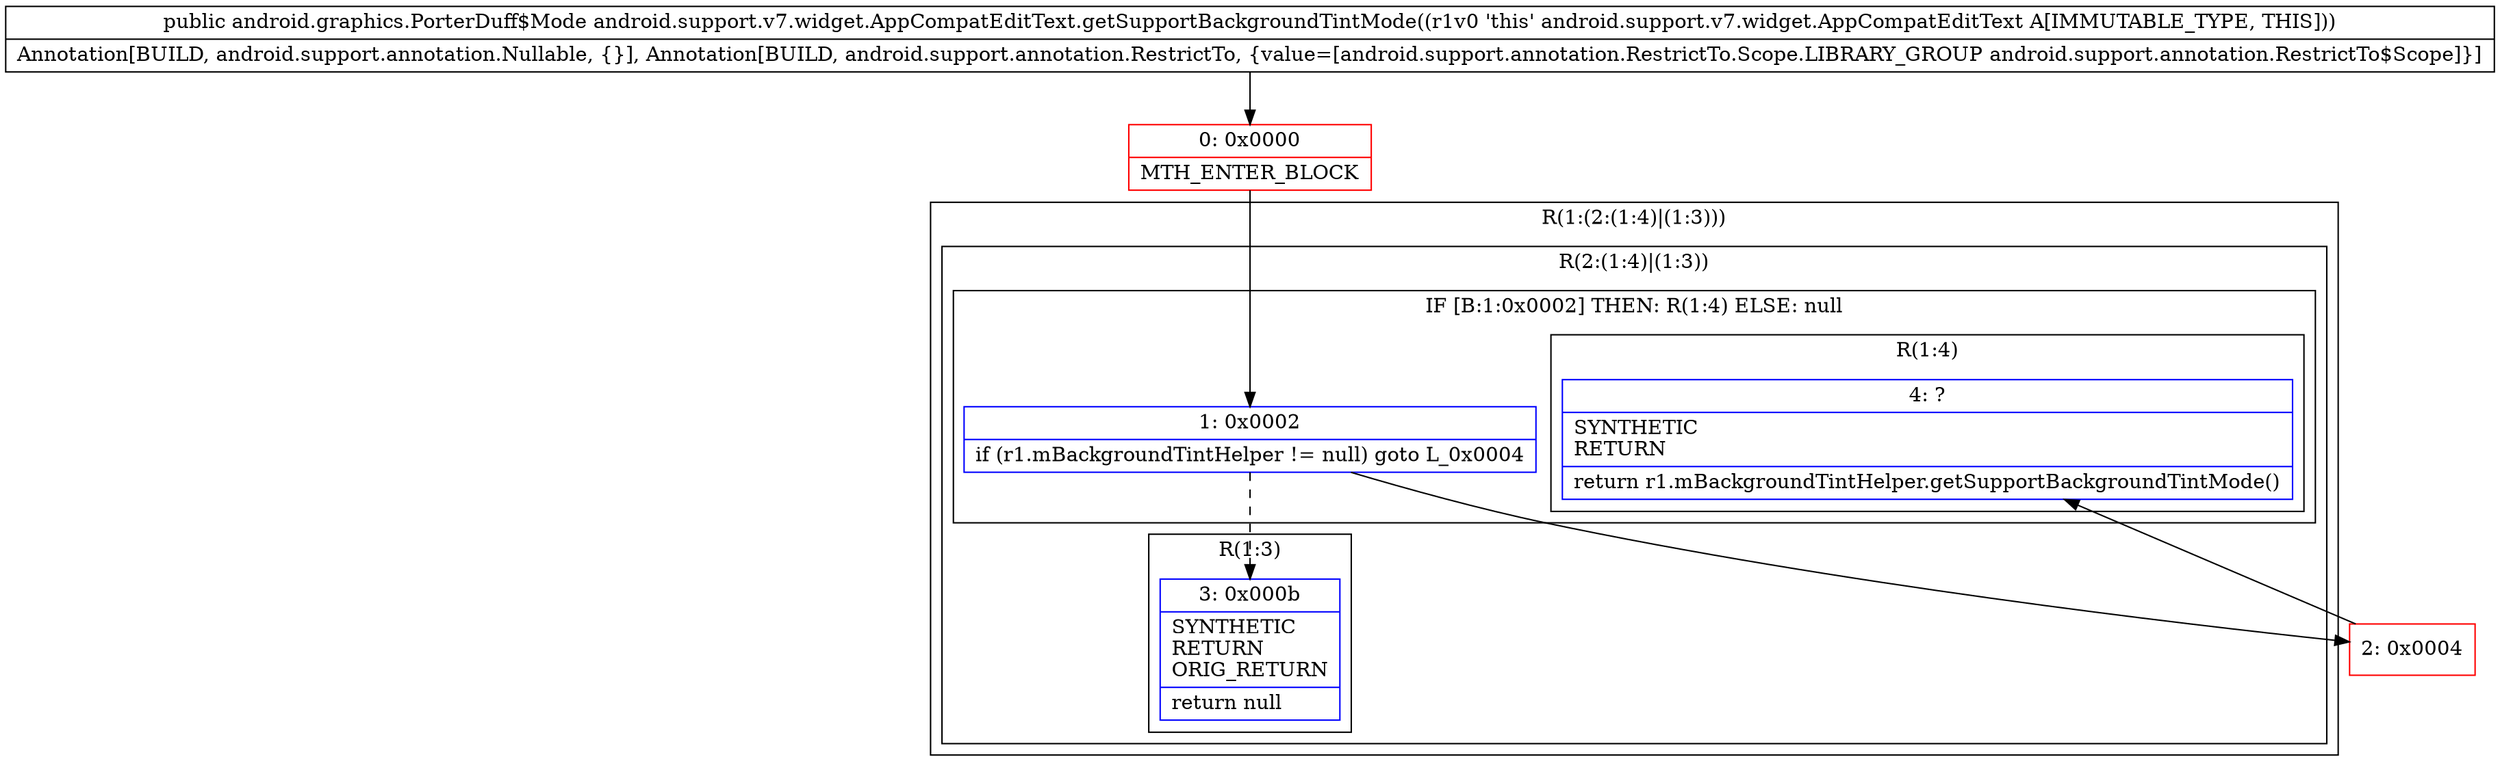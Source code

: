 digraph "CFG forandroid.support.v7.widget.AppCompatEditText.getSupportBackgroundTintMode()Landroid\/graphics\/PorterDuff$Mode;" {
subgraph cluster_Region_749477458 {
label = "R(1:(2:(1:4)|(1:3)))";
node [shape=record,color=blue];
subgraph cluster_Region_1962364162 {
label = "R(2:(1:4)|(1:3))";
node [shape=record,color=blue];
subgraph cluster_IfRegion_1037663564 {
label = "IF [B:1:0x0002] THEN: R(1:4) ELSE: null";
node [shape=record,color=blue];
Node_1 [shape=record,label="{1\:\ 0x0002|if (r1.mBackgroundTintHelper != null) goto L_0x0004\l}"];
subgraph cluster_Region_1974422944 {
label = "R(1:4)";
node [shape=record,color=blue];
Node_4 [shape=record,label="{4\:\ ?|SYNTHETIC\lRETURN\l|return r1.mBackgroundTintHelper.getSupportBackgroundTintMode()\l}"];
}
}
subgraph cluster_Region_960332745 {
label = "R(1:3)";
node [shape=record,color=blue];
Node_3 [shape=record,label="{3\:\ 0x000b|SYNTHETIC\lRETURN\lORIG_RETURN\l|return null\l}"];
}
}
}
Node_0 [shape=record,color=red,label="{0\:\ 0x0000|MTH_ENTER_BLOCK\l}"];
Node_2 [shape=record,color=red,label="{2\:\ 0x0004}"];
MethodNode[shape=record,label="{public android.graphics.PorterDuff$Mode android.support.v7.widget.AppCompatEditText.getSupportBackgroundTintMode((r1v0 'this' android.support.v7.widget.AppCompatEditText A[IMMUTABLE_TYPE, THIS]))  | Annotation[BUILD, android.support.annotation.Nullable, \{\}], Annotation[BUILD, android.support.annotation.RestrictTo, \{value=[android.support.annotation.RestrictTo.Scope.LIBRARY_GROUP android.support.annotation.RestrictTo$Scope]\}]\l}"];
MethodNode -> Node_0;
Node_1 -> Node_2;
Node_1 -> Node_3[style=dashed];
Node_0 -> Node_1;
Node_2 -> Node_4;
}

